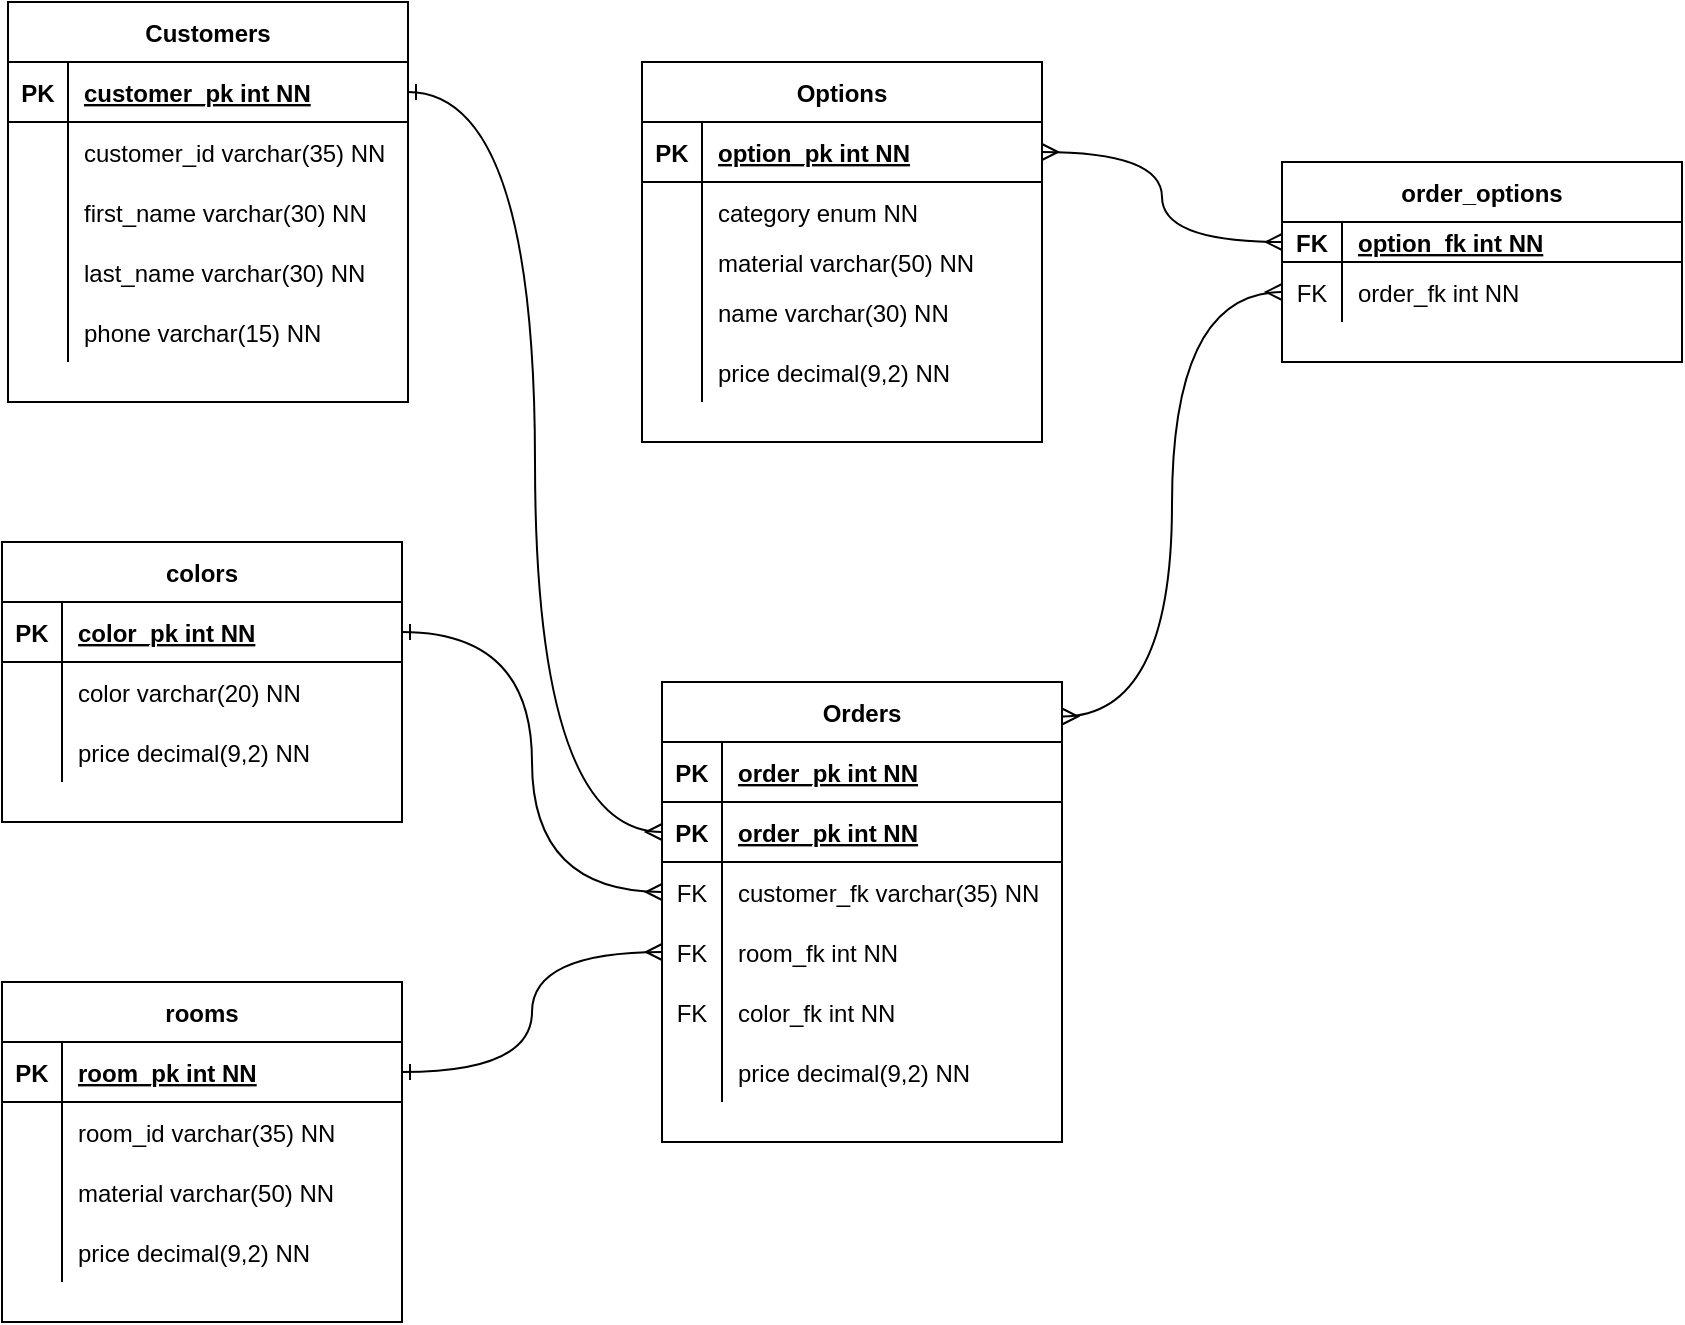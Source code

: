 <mxfile version="20.2.8" type="device"><diagram id="mC4-P3D0Hsh09kGKwibh" name="Page-1"><mxGraphModel dx="946" dy="578" grid="1" gridSize="10" guides="1" tooltips="1" connect="1" arrows="1" fold="1" page="1" pageScale="1" pageWidth="850" pageHeight="1100" math="0" shadow="0"><root><mxCell id="0"/><mxCell id="1" parent="0"/><mxCell id="D33m5kpRinV0KavxjKKS-1" value="Customers" style="shape=table;startSize=30;container=1;collapsible=1;childLayout=tableLayout;fixedRows=1;rowLines=0;fontStyle=1;align=center;resizeLast=1;" vertex="1" parent="1"><mxGeometry x="123" y="120" width="200" height="200" as="geometry"/></mxCell><mxCell id="D33m5kpRinV0KavxjKKS-2" value="" style="shape=tableRow;horizontal=0;startSize=0;swimlaneHead=0;swimlaneBody=0;fillColor=none;collapsible=0;dropTarget=0;points=[[0,0.5],[1,0.5]];portConstraint=eastwest;top=0;left=0;right=0;bottom=1;" vertex="1" parent="D33m5kpRinV0KavxjKKS-1"><mxGeometry y="30" width="200" height="30" as="geometry"/></mxCell><mxCell id="D33m5kpRinV0KavxjKKS-3" value="PK" style="shape=partialRectangle;connectable=0;fillColor=none;top=0;left=0;bottom=0;right=0;fontStyle=1;overflow=hidden;" vertex="1" parent="D33m5kpRinV0KavxjKKS-2"><mxGeometry width="30" height="30" as="geometry"><mxRectangle width="30" height="30" as="alternateBounds"/></mxGeometry></mxCell><mxCell id="D33m5kpRinV0KavxjKKS-4" value="customer_pk int NN" style="shape=partialRectangle;connectable=0;fillColor=none;top=0;left=0;bottom=0;right=0;align=left;spacingLeft=6;fontStyle=5;overflow=hidden;" vertex="1" parent="D33m5kpRinV0KavxjKKS-2"><mxGeometry x="30" width="170" height="30" as="geometry"><mxRectangle width="170" height="30" as="alternateBounds"/></mxGeometry></mxCell><mxCell id="D33m5kpRinV0KavxjKKS-5" value="" style="shape=tableRow;horizontal=0;startSize=0;swimlaneHead=0;swimlaneBody=0;fillColor=none;collapsible=0;dropTarget=0;points=[[0,0.5],[1,0.5]];portConstraint=eastwest;top=0;left=0;right=0;bottom=0;" vertex="1" parent="D33m5kpRinV0KavxjKKS-1"><mxGeometry y="60" width="200" height="30" as="geometry"/></mxCell><mxCell id="D33m5kpRinV0KavxjKKS-6" value="" style="shape=partialRectangle;connectable=0;fillColor=none;top=0;left=0;bottom=0;right=0;editable=1;overflow=hidden;" vertex="1" parent="D33m5kpRinV0KavxjKKS-5"><mxGeometry width="30" height="30" as="geometry"><mxRectangle width="30" height="30" as="alternateBounds"/></mxGeometry></mxCell><mxCell id="D33m5kpRinV0KavxjKKS-7" value="customer_id varchar(35) NN" style="shape=partialRectangle;connectable=0;fillColor=none;top=0;left=0;bottom=0;right=0;align=left;spacingLeft=6;overflow=hidden;" vertex="1" parent="D33m5kpRinV0KavxjKKS-5"><mxGeometry x="30" width="170" height="30" as="geometry"><mxRectangle width="170" height="30" as="alternateBounds"/></mxGeometry></mxCell><mxCell id="D33m5kpRinV0KavxjKKS-8" value="" style="shape=tableRow;horizontal=0;startSize=0;swimlaneHead=0;swimlaneBody=0;fillColor=none;collapsible=0;dropTarget=0;points=[[0,0.5],[1,0.5]];portConstraint=eastwest;top=0;left=0;right=0;bottom=0;" vertex="1" parent="D33m5kpRinV0KavxjKKS-1"><mxGeometry y="90" width="200" height="30" as="geometry"/></mxCell><mxCell id="D33m5kpRinV0KavxjKKS-9" value="" style="shape=partialRectangle;connectable=0;fillColor=none;top=0;left=0;bottom=0;right=0;editable=1;overflow=hidden;" vertex="1" parent="D33m5kpRinV0KavxjKKS-8"><mxGeometry width="30" height="30" as="geometry"><mxRectangle width="30" height="30" as="alternateBounds"/></mxGeometry></mxCell><mxCell id="D33m5kpRinV0KavxjKKS-10" value="first_name varchar(30) NN" style="shape=partialRectangle;connectable=0;fillColor=none;top=0;left=0;bottom=0;right=0;align=left;spacingLeft=6;overflow=hidden;" vertex="1" parent="D33m5kpRinV0KavxjKKS-8"><mxGeometry x="30" width="170" height="30" as="geometry"><mxRectangle width="170" height="30" as="alternateBounds"/></mxGeometry></mxCell><mxCell id="D33m5kpRinV0KavxjKKS-11" value="" style="shape=tableRow;horizontal=0;startSize=0;swimlaneHead=0;swimlaneBody=0;fillColor=none;collapsible=0;dropTarget=0;points=[[0,0.5],[1,0.5]];portConstraint=eastwest;top=0;left=0;right=0;bottom=0;" vertex="1" parent="D33m5kpRinV0KavxjKKS-1"><mxGeometry y="120" width="200" height="30" as="geometry"/></mxCell><mxCell id="D33m5kpRinV0KavxjKKS-12" value="" style="shape=partialRectangle;connectable=0;fillColor=none;top=0;left=0;bottom=0;right=0;editable=1;overflow=hidden;" vertex="1" parent="D33m5kpRinV0KavxjKKS-11"><mxGeometry width="30" height="30" as="geometry"><mxRectangle width="30" height="30" as="alternateBounds"/></mxGeometry></mxCell><mxCell id="D33m5kpRinV0KavxjKKS-13" value="last_name varchar(30) NN" style="shape=partialRectangle;connectable=0;fillColor=none;top=0;left=0;bottom=0;right=0;align=left;spacingLeft=6;overflow=hidden;" vertex="1" parent="D33m5kpRinV0KavxjKKS-11"><mxGeometry x="30" width="170" height="30" as="geometry"><mxRectangle width="170" height="30" as="alternateBounds"/></mxGeometry></mxCell><mxCell id="D33m5kpRinV0KavxjKKS-15" style="shape=tableRow;horizontal=0;startSize=0;swimlaneHead=0;swimlaneBody=0;fillColor=none;collapsible=0;dropTarget=0;points=[[0,0.5],[1,0.5]];portConstraint=eastwest;top=0;left=0;right=0;bottom=0;" vertex="1" parent="D33m5kpRinV0KavxjKKS-1"><mxGeometry y="150" width="200" height="30" as="geometry"/></mxCell><mxCell id="D33m5kpRinV0KavxjKKS-16" style="shape=partialRectangle;connectable=0;fillColor=none;top=0;left=0;bottom=0;right=0;editable=1;overflow=hidden;" vertex="1" parent="D33m5kpRinV0KavxjKKS-15"><mxGeometry width="30" height="30" as="geometry"><mxRectangle width="30" height="30" as="alternateBounds"/></mxGeometry></mxCell><mxCell id="D33m5kpRinV0KavxjKKS-17" value="phone varchar(15) NN" style="shape=partialRectangle;connectable=0;fillColor=none;top=0;left=0;bottom=0;right=0;align=left;spacingLeft=6;overflow=hidden;" vertex="1" parent="D33m5kpRinV0KavxjKKS-15"><mxGeometry x="30" width="170" height="30" as="geometry"><mxRectangle width="170" height="30" as="alternateBounds"/></mxGeometry></mxCell><mxCell id="D33m5kpRinV0KavxjKKS-18" value="colors" style="shape=table;startSize=30;container=1;collapsible=1;childLayout=tableLayout;fixedRows=1;rowLines=0;fontStyle=1;align=center;resizeLast=1;" vertex="1" parent="1"><mxGeometry x="120" y="390" width="200" height="140" as="geometry"/></mxCell><mxCell id="D33m5kpRinV0KavxjKKS-19" value="" style="shape=tableRow;horizontal=0;startSize=0;swimlaneHead=0;swimlaneBody=0;fillColor=none;collapsible=0;dropTarget=0;points=[[0,0.5],[1,0.5]];portConstraint=eastwest;top=0;left=0;right=0;bottom=1;" vertex="1" parent="D33m5kpRinV0KavxjKKS-18"><mxGeometry y="30" width="200" height="30" as="geometry"/></mxCell><mxCell id="D33m5kpRinV0KavxjKKS-20" value="PK" style="shape=partialRectangle;connectable=0;fillColor=none;top=0;left=0;bottom=0;right=0;fontStyle=1;overflow=hidden;" vertex="1" parent="D33m5kpRinV0KavxjKKS-19"><mxGeometry width="30" height="30" as="geometry"><mxRectangle width="30" height="30" as="alternateBounds"/></mxGeometry></mxCell><mxCell id="D33m5kpRinV0KavxjKKS-21" value="color_pk int NN" style="shape=partialRectangle;connectable=0;fillColor=none;top=0;left=0;bottom=0;right=0;align=left;spacingLeft=6;fontStyle=5;overflow=hidden;" vertex="1" parent="D33m5kpRinV0KavxjKKS-19"><mxGeometry x="30" width="170" height="30" as="geometry"><mxRectangle width="170" height="30" as="alternateBounds"/></mxGeometry></mxCell><mxCell id="D33m5kpRinV0KavxjKKS-22" value="" style="shape=tableRow;horizontal=0;startSize=0;swimlaneHead=0;swimlaneBody=0;fillColor=none;collapsible=0;dropTarget=0;points=[[0,0.5],[1,0.5]];portConstraint=eastwest;top=0;left=0;right=0;bottom=0;" vertex="1" parent="D33m5kpRinV0KavxjKKS-18"><mxGeometry y="60" width="200" height="30" as="geometry"/></mxCell><mxCell id="D33m5kpRinV0KavxjKKS-23" value="" style="shape=partialRectangle;connectable=0;fillColor=none;top=0;left=0;bottom=0;right=0;editable=1;overflow=hidden;" vertex="1" parent="D33m5kpRinV0KavxjKKS-22"><mxGeometry width="30" height="30" as="geometry"><mxRectangle width="30" height="30" as="alternateBounds"/></mxGeometry></mxCell><mxCell id="D33m5kpRinV0KavxjKKS-24" value="color varchar(20) NN" style="shape=partialRectangle;connectable=0;fillColor=none;top=0;left=0;bottom=0;right=0;align=left;spacingLeft=6;overflow=hidden;" vertex="1" parent="D33m5kpRinV0KavxjKKS-22"><mxGeometry x="30" width="170" height="30" as="geometry"><mxRectangle width="170" height="30" as="alternateBounds"/></mxGeometry></mxCell><mxCell id="D33m5kpRinV0KavxjKKS-25" value="" style="shape=tableRow;horizontal=0;startSize=0;swimlaneHead=0;swimlaneBody=0;fillColor=none;collapsible=0;dropTarget=0;points=[[0,0.5],[1,0.5]];portConstraint=eastwest;top=0;left=0;right=0;bottom=0;" vertex="1" parent="D33m5kpRinV0KavxjKKS-18"><mxGeometry y="90" width="200" height="30" as="geometry"/></mxCell><mxCell id="D33m5kpRinV0KavxjKKS-26" value="" style="shape=partialRectangle;connectable=0;fillColor=none;top=0;left=0;bottom=0;right=0;editable=1;overflow=hidden;" vertex="1" parent="D33m5kpRinV0KavxjKKS-25"><mxGeometry width="30" height="30" as="geometry"><mxRectangle width="30" height="30" as="alternateBounds"/></mxGeometry></mxCell><mxCell id="D33m5kpRinV0KavxjKKS-27" value="price decimal(9,2) NN" style="shape=partialRectangle;connectable=0;fillColor=none;top=0;left=0;bottom=0;right=0;align=left;spacingLeft=6;overflow=hidden;" vertex="1" parent="D33m5kpRinV0KavxjKKS-25"><mxGeometry x="30" width="170" height="30" as="geometry"><mxRectangle width="170" height="30" as="alternateBounds"/></mxGeometry></mxCell><mxCell id="D33m5kpRinV0KavxjKKS-34" value="rooms" style="shape=table;startSize=30;container=1;collapsible=1;childLayout=tableLayout;fixedRows=1;rowLines=0;fontStyle=1;align=center;resizeLast=1;" vertex="1" parent="1"><mxGeometry x="120" y="610" width="200" height="170" as="geometry"/></mxCell><mxCell id="D33m5kpRinV0KavxjKKS-35" value="" style="shape=tableRow;horizontal=0;startSize=0;swimlaneHead=0;swimlaneBody=0;fillColor=none;collapsible=0;dropTarget=0;points=[[0,0.5],[1,0.5]];portConstraint=eastwest;top=0;left=0;right=0;bottom=1;" vertex="1" parent="D33m5kpRinV0KavxjKKS-34"><mxGeometry y="30" width="200" height="30" as="geometry"/></mxCell><mxCell id="D33m5kpRinV0KavxjKKS-36" value="PK" style="shape=partialRectangle;connectable=0;fillColor=none;top=0;left=0;bottom=0;right=0;fontStyle=1;overflow=hidden;" vertex="1" parent="D33m5kpRinV0KavxjKKS-35"><mxGeometry width="30" height="30" as="geometry"><mxRectangle width="30" height="30" as="alternateBounds"/></mxGeometry></mxCell><mxCell id="D33m5kpRinV0KavxjKKS-37" value="room_pk int NN" style="shape=partialRectangle;connectable=0;fillColor=none;top=0;left=0;bottom=0;right=0;align=left;spacingLeft=6;fontStyle=5;overflow=hidden;" vertex="1" parent="D33m5kpRinV0KavxjKKS-35"><mxGeometry x="30" width="170" height="30" as="geometry"><mxRectangle width="170" height="30" as="alternateBounds"/></mxGeometry></mxCell><mxCell id="D33m5kpRinV0KavxjKKS-38" value="" style="shape=tableRow;horizontal=0;startSize=0;swimlaneHead=0;swimlaneBody=0;fillColor=none;collapsible=0;dropTarget=0;points=[[0,0.5],[1,0.5]];portConstraint=eastwest;top=0;left=0;right=0;bottom=0;" vertex="1" parent="D33m5kpRinV0KavxjKKS-34"><mxGeometry y="60" width="200" height="30" as="geometry"/></mxCell><mxCell id="D33m5kpRinV0KavxjKKS-39" value="" style="shape=partialRectangle;connectable=0;fillColor=none;top=0;left=0;bottom=0;right=0;editable=1;overflow=hidden;" vertex="1" parent="D33m5kpRinV0KavxjKKS-38"><mxGeometry width="30" height="30" as="geometry"><mxRectangle width="30" height="30" as="alternateBounds"/></mxGeometry></mxCell><mxCell id="D33m5kpRinV0KavxjKKS-40" value="room_id varchar(35) NN" style="shape=partialRectangle;connectable=0;fillColor=none;top=0;left=0;bottom=0;right=0;align=left;spacingLeft=6;overflow=hidden;" vertex="1" parent="D33m5kpRinV0KavxjKKS-38"><mxGeometry x="30" width="170" height="30" as="geometry"><mxRectangle width="170" height="30" as="alternateBounds"/></mxGeometry></mxCell><mxCell id="D33m5kpRinV0KavxjKKS-41" value="" style="shape=tableRow;horizontal=0;startSize=0;swimlaneHead=0;swimlaneBody=0;fillColor=none;collapsible=0;dropTarget=0;points=[[0,0.5],[1,0.5]];portConstraint=eastwest;top=0;left=0;right=0;bottom=0;" vertex="1" parent="D33m5kpRinV0KavxjKKS-34"><mxGeometry y="90" width="200" height="30" as="geometry"/></mxCell><mxCell id="D33m5kpRinV0KavxjKKS-42" value="" style="shape=partialRectangle;connectable=0;fillColor=none;top=0;left=0;bottom=0;right=0;editable=1;overflow=hidden;" vertex="1" parent="D33m5kpRinV0KavxjKKS-41"><mxGeometry width="30" height="30" as="geometry"><mxRectangle width="30" height="30" as="alternateBounds"/></mxGeometry></mxCell><mxCell id="D33m5kpRinV0KavxjKKS-43" value="material varchar(50) NN" style="shape=partialRectangle;connectable=0;fillColor=none;top=0;left=0;bottom=0;right=0;align=left;spacingLeft=6;overflow=hidden;" vertex="1" parent="D33m5kpRinV0KavxjKKS-41"><mxGeometry x="30" width="170" height="30" as="geometry"><mxRectangle width="170" height="30" as="alternateBounds"/></mxGeometry></mxCell><mxCell id="D33m5kpRinV0KavxjKKS-44" value="" style="shape=tableRow;horizontal=0;startSize=0;swimlaneHead=0;swimlaneBody=0;fillColor=none;collapsible=0;dropTarget=0;points=[[0,0.5],[1,0.5]];portConstraint=eastwest;top=0;left=0;right=0;bottom=0;" vertex="1" parent="D33m5kpRinV0KavxjKKS-34"><mxGeometry y="120" width="200" height="30" as="geometry"/></mxCell><mxCell id="D33m5kpRinV0KavxjKKS-45" value="" style="shape=partialRectangle;connectable=0;fillColor=none;top=0;left=0;bottom=0;right=0;editable=1;overflow=hidden;" vertex="1" parent="D33m5kpRinV0KavxjKKS-44"><mxGeometry width="30" height="30" as="geometry"><mxRectangle width="30" height="30" as="alternateBounds"/></mxGeometry></mxCell><mxCell id="D33m5kpRinV0KavxjKKS-46" value="price decimal(9,2) NN" style="shape=partialRectangle;connectable=0;fillColor=none;top=0;left=0;bottom=0;right=0;align=left;spacingLeft=6;overflow=hidden;" vertex="1" parent="D33m5kpRinV0KavxjKKS-44"><mxGeometry x="30" width="170" height="30" as="geometry"><mxRectangle width="170" height="30" as="alternateBounds"/></mxGeometry></mxCell><mxCell id="D33m5kpRinV0KavxjKKS-50" value="Options" style="shape=table;startSize=30;container=1;collapsible=1;childLayout=tableLayout;fixedRows=1;rowLines=0;fontStyle=1;align=center;resizeLast=1;" vertex="1" parent="1"><mxGeometry x="440" y="150" width="200" height="190" as="geometry"/></mxCell><mxCell id="D33m5kpRinV0KavxjKKS-51" value="" style="shape=tableRow;horizontal=0;startSize=0;swimlaneHead=0;swimlaneBody=0;fillColor=none;collapsible=0;dropTarget=0;points=[[0,0.5],[1,0.5]];portConstraint=eastwest;top=0;left=0;right=0;bottom=1;" vertex="1" parent="D33m5kpRinV0KavxjKKS-50"><mxGeometry y="30" width="200" height="30" as="geometry"/></mxCell><mxCell id="D33m5kpRinV0KavxjKKS-52" value="PK" style="shape=partialRectangle;connectable=0;fillColor=none;top=0;left=0;bottom=0;right=0;fontStyle=1;overflow=hidden;" vertex="1" parent="D33m5kpRinV0KavxjKKS-51"><mxGeometry width="30" height="30" as="geometry"><mxRectangle width="30" height="30" as="alternateBounds"/></mxGeometry></mxCell><mxCell id="D33m5kpRinV0KavxjKKS-53" value="option_pk int NN" style="shape=partialRectangle;connectable=0;fillColor=none;top=0;left=0;bottom=0;right=0;align=left;spacingLeft=6;fontStyle=5;overflow=hidden;" vertex="1" parent="D33m5kpRinV0KavxjKKS-51"><mxGeometry x="30" width="170" height="30" as="geometry"><mxRectangle width="170" height="30" as="alternateBounds"/></mxGeometry></mxCell><mxCell id="D33m5kpRinV0KavxjKKS-54" value="" style="shape=tableRow;horizontal=0;startSize=0;swimlaneHead=0;swimlaneBody=0;fillColor=none;collapsible=0;dropTarget=0;points=[[0,0.5],[1,0.5]];portConstraint=eastwest;top=0;left=0;right=0;bottom=0;" vertex="1" parent="D33m5kpRinV0KavxjKKS-50"><mxGeometry y="60" width="200" height="30" as="geometry"/></mxCell><mxCell id="D33m5kpRinV0KavxjKKS-55" value="" style="shape=partialRectangle;connectable=0;fillColor=none;top=0;left=0;bottom=0;right=0;editable=1;overflow=hidden;" vertex="1" parent="D33m5kpRinV0KavxjKKS-54"><mxGeometry width="30" height="30" as="geometry"><mxRectangle width="30" height="30" as="alternateBounds"/></mxGeometry></mxCell><mxCell id="D33m5kpRinV0KavxjKKS-56" value="category enum NN" style="shape=partialRectangle;connectable=0;fillColor=none;top=0;left=0;bottom=0;right=0;align=left;spacingLeft=6;overflow=hidden;" vertex="1" parent="D33m5kpRinV0KavxjKKS-54"><mxGeometry x="30" width="170" height="30" as="geometry"><mxRectangle width="170" height="30" as="alternateBounds"/></mxGeometry></mxCell><mxCell id="D33m5kpRinV0KavxjKKS-57" value="" style="shape=tableRow;horizontal=0;startSize=0;swimlaneHead=0;swimlaneBody=0;fillColor=none;collapsible=0;dropTarget=0;points=[[0,0.5],[1,0.5]];portConstraint=eastwest;top=0;left=0;right=0;bottom=0;" vertex="1" parent="D33m5kpRinV0KavxjKKS-50"><mxGeometry y="90" width="200" height="20" as="geometry"/></mxCell><mxCell id="D33m5kpRinV0KavxjKKS-58" value="" style="shape=partialRectangle;connectable=0;fillColor=none;top=0;left=0;bottom=0;right=0;editable=1;overflow=hidden;" vertex="1" parent="D33m5kpRinV0KavxjKKS-57"><mxGeometry width="30" height="20" as="geometry"><mxRectangle width="30" height="20" as="alternateBounds"/></mxGeometry></mxCell><mxCell id="D33m5kpRinV0KavxjKKS-59" value="material varchar(50) NN" style="shape=partialRectangle;connectable=0;fillColor=none;top=0;left=0;bottom=0;right=0;align=left;spacingLeft=6;overflow=hidden;" vertex="1" parent="D33m5kpRinV0KavxjKKS-57"><mxGeometry x="30" width="170" height="20" as="geometry"><mxRectangle width="170" height="20" as="alternateBounds"/></mxGeometry></mxCell><mxCell id="D33m5kpRinV0KavxjKKS-60" value="" style="shape=tableRow;horizontal=0;startSize=0;swimlaneHead=0;swimlaneBody=0;fillColor=none;collapsible=0;dropTarget=0;points=[[0,0.5],[1,0.5]];portConstraint=eastwest;top=0;left=0;right=0;bottom=0;" vertex="1" parent="D33m5kpRinV0KavxjKKS-50"><mxGeometry y="110" width="200" height="30" as="geometry"/></mxCell><mxCell id="D33m5kpRinV0KavxjKKS-61" value="" style="shape=partialRectangle;connectable=0;fillColor=none;top=0;left=0;bottom=0;right=0;editable=1;overflow=hidden;" vertex="1" parent="D33m5kpRinV0KavxjKKS-60"><mxGeometry width="30" height="30" as="geometry"><mxRectangle width="30" height="30" as="alternateBounds"/></mxGeometry></mxCell><mxCell id="D33m5kpRinV0KavxjKKS-62" value="name varchar(30) NN" style="shape=partialRectangle;connectable=0;fillColor=none;top=0;left=0;bottom=0;right=0;align=left;spacingLeft=6;overflow=hidden;" vertex="1" parent="D33m5kpRinV0KavxjKKS-60"><mxGeometry x="30" width="170" height="30" as="geometry"><mxRectangle width="170" height="30" as="alternateBounds"/></mxGeometry></mxCell><mxCell id="D33m5kpRinV0KavxjKKS-63" style="shape=tableRow;horizontal=0;startSize=0;swimlaneHead=0;swimlaneBody=0;fillColor=none;collapsible=0;dropTarget=0;points=[[0,0.5],[1,0.5]];portConstraint=eastwest;top=0;left=0;right=0;bottom=0;" vertex="1" parent="D33m5kpRinV0KavxjKKS-50"><mxGeometry y="140" width="200" height="30" as="geometry"/></mxCell><mxCell id="D33m5kpRinV0KavxjKKS-64" style="shape=partialRectangle;connectable=0;fillColor=none;top=0;left=0;bottom=0;right=0;editable=1;overflow=hidden;" vertex="1" parent="D33m5kpRinV0KavxjKKS-63"><mxGeometry width="30" height="30" as="geometry"><mxRectangle width="30" height="30" as="alternateBounds"/></mxGeometry></mxCell><mxCell id="D33m5kpRinV0KavxjKKS-65" value="price decimal(9,2) NN" style="shape=partialRectangle;connectable=0;fillColor=none;top=0;left=0;bottom=0;right=0;align=left;spacingLeft=6;overflow=hidden;" vertex="1" parent="D33m5kpRinV0KavxjKKS-63"><mxGeometry x="30" width="170" height="30" as="geometry"><mxRectangle width="170" height="30" as="alternateBounds"/></mxGeometry></mxCell><mxCell id="D33m5kpRinV0KavxjKKS-66" value="order_options" style="shape=table;startSize=30;container=1;collapsible=1;childLayout=tableLayout;fixedRows=1;rowLines=0;fontStyle=1;align=center;resizeLast=1;" vertex="1" parent="1"><mxGeometry x="760" y="200" width="200" height="100" as="geometry"/></mxCell><mxCell id="D33m5kpRinV0KavxjKKS-67" value="" style="shape=tableRow;horizontal=0;startSize=0;swimlaneHead=0;swimlaneBody=0;fillColor=none;collapsible=0;dropTarget=0;points=[[0,0.5],[1,0.5]];portConstraint=eastwest;top=0;left=0;right=0;bottom=1;" vertex="1" parent="D33m5kpRinV0KavxjKKS-66"><mxGeometry y="30" width="200" height="20" as="geometry"/></mxCell><mxCell id="D33m5kpRinV0KavxjKKS-68" value="FK" style="shape=partialRectangle;connectable=0;fillColor=none;top=0;left=0;bottom=0;right=0;fontStyle=1;overflow=hidden;" vertex="1" parent="D33m5kpRinV0KavxjKKS-67"><mxGeometry width="30" height="20" as="geometry"><mxRectangle width="30" height="20" as="alternateBounds"/></mxGeometry></mxCell><mxCell id="D33m5kpRinV0KavxjKKS-69" value="option_fk int NN" style="shape=partialRectangle;connectable=0;fillColor=none;top=0;left=0;bottom=0;right=0;align=left;spacingLeft=6;fontStyle=5;overflow=hidden;" vertex="1" parent="D33m5kpRinV0KavxjKKS-67"><mxGeometry x="30" width="170" height="20" as="geometry"><mxRectangle width="170" height="20" as="alternateBounds"/></mxGeometry></mxCell><mxCell id="D33m5kpRinV0KavxjKKS-73" value="" style="shape=tableRow;horizontal=0;startSize=0;swimlaneHead=0;swimlaneBody=0;fillColor=none;collapsible=0;dropTarget=0;points=[[0,0.5],[1,0.5]];portConstraint=eastwest;top=0;left=0;right=0;bottom=0;" vertex="1" parent="D33m5kpRinV0KavxjKKS-66"><mxGeometry y="50" width="200" height="30" as="geometry"/></mxCell><mxCell id="D33m5kpRinV0KavxjKKS-74" value="FK" style="shape=partialRectangle;connectable=0;fillColor=none;top=0;left=0;bottom=0;right=0;editable=1;overflow=hidden;" vertex="1" parent="D33m5kpRinV0KavxjKKS-73"><mxGeometry width="30" height="30" as="geometry"><mxRectangle width="30" height="30" as="alternateBounds"/></mxGeometry></mxCell><mxCell id="D33m5kpRinV0KavxjKKS-75" value="order_fk int NN" style="shape=partialRectangle;connectable=0;fillColor=none;top=0;left=0;bottom=0;right=0;align=left;spacingLeft=6;overflow=hidden;" vertex="1" parent="D33m5kpRinV0KavxjKKS-73"><mxGeometry x="30" width="170" height="30" as="geometry"><mxRectangle width="170" height="30" as="alternateBounds"/></mxGeometry></mxCell><mxCell id="D33m5kpRinV0KavxjKKS-76" value="Orders" style="shape=table;startSize=30;container=1;collapsible=1;childLayout=tableLayout;fixedRows=1;rowLines=0;fontStyle=1;align=center;resizeLast=1;" vertex="1" parent="1"><mxGeometry x="450" y="460" width="200" height="230" as="geometry"/></mxCell><mxCell id="D33m5kpRinV0KavxjKKS-102" value="" style="shape=tableRow;horizontal=0;startSize=0;swimlaneHead=0;swimlaneBody=0;fillColor=none;collapsible=0;dropTarget=0;points=[[0,0.5],[1,0.5]];portConstraint=eastwest;top=0;left=0;right=0;bottom=1;" vertex="1" parent="D33m5kpRinV0KavxjKKS-76"><mxGeometry y="30" width="200" height="30" as="geometry"/></mxCell><mxCell id="D33m5kpRinV0KavxjKKS-103" value="PK" style="shape=partialRectangle;connectable=0;fillColor=none;top=0;left=0;bottom=0;right=0;fontStyle=1;overflow=hidden;" vertex="1" parent="D33m5kpRinV0KavxjKKS-102"><mxGeometry width="30" height="30" as="geometry"><mxRectangle width="30" height="30" as="alternateBounds"/></mxGeometry></mxCell><mxCell id="D33m5kpRinV0KavxjKKS-104" value="order_pk int NN" style="shape=partialRectangle;connectable=0;fillColor=none;top=0;left=0;bottom=0;right=0;align=left;spacingLeft=6;fontStyle=5;overflow=hidden;" vertex="1" parent="D33m5kpRinV0KavxjKKS-102"><mxGeometry x="30" width="170" height="30" as="geometry"><mxRectangle width="170" height="30" as="alternateBounds"/></mxGeometry></mxCell><mxCell id="D33m5kpRinV0KavxjKKS-77" value="" style="shape=tableRow;horizontal=0;startSize=0;swimlaneHead=0;swimlaneBody=0;fillColor=none;collapsible=0;dropTarget=0;points=[[0,0.5],[1,0.5]];portConstraint=eastwest;top=0;left=0;right=0;bottom=1;" vertex="1" parent="D33m5kpRinV0KavxjKKS-76"><mxGeometry y="60" width="200" height="30" as="geometry"/></mxCell><mxCell id="D33m5kpRinV0KavxjKKS-78" value="PK" style="shape=partialRectangle;connectable=0;fillColor=none;top=0;left=0;bottom=0;right=0;fontStyle=1;overflow=hidden;" vertex="1" parent="D33m5kpRinV0KavxjKKS-77"><mxGeometry width="30" height="30" as="geometry"><mxRectangle width="30" height="30" as="alternateBounds"/></mxGeometry></mxCell><mxCell id="D33m5kpRinV0KavxjKKS-79" value="order_pk int NN" style="shape=partialRectangle;connectable=0;fillColor=none;top=0;left=0;bottom=0;right=0;align=left;spacingLeft=6;fontStyle=5;overflow=hidden;" vertex="1" parent="D33m5kpRinV0KavxjKKS-77"><mxGeometry x="30" width="170" height="30" as="geometry"><mxRectangle width="170" height="30" as="alternateBounds"/></mxGeometry></mxCell><mxCell id="D33m5kpRinV0KavxjKKS-80" value="" style="shape=tableRow;horizontal=0;startSize=0;swimlaneHead=0;swimlaneBody=0;fillColor=none;collapsible=0;dropTarget=0;points=[[0,0.5],[1,0.5]];portConstraint=eastwest;top=0;left=0;right=0;bottom=0;" vertex="1" parent="D33m5kpRinV0KavxjKKS-76"><mxGeometry y="90" width="200" height="30" as="geometry"/></mxCell><mxCell id="D33m5kpRinV0KavxjKKS-81" value="FK" style="shape=partialRectangle;connectable=0;fillColor=none;top=0;left=0;bottom=0;right=0;editable=1;overflow=hidden;" vertex="1" parent="D33m5kpRinV0KavxjKKS-80"><mxGeometry width="30" height="30" as="geometry"><mxRectangle width="30" height="30" as="alternateBounds"/></mxGeometry></mxCell><mxCell id="D33m5kpRinV0KavxjKKS-82" value="customer_fk varchar(35) NN" style="shape=partialRectangle;connectable=0;fillColor=none;top=0;left=0;bottom=0;right=0;align=left;spacingLeft=6;overflow=hidden;" vertex="1" parent="D33m5kpRinV0KavxjKKS-80"><mxGeometry x="30" width="170" height="30" as="geometry"><mxRectangle width="170" height="30" as="alternateBounds"/></mxGeometry></mxCell><mxCell id="D33m5kpRinV0KavxjKKS-83" value="" style="shape=tableRow;horizontal=0;startSize=0;swimlaneHead=0;swimlaneBody=0;fillColor=none;collapsible=0;dropTarget=0;points=[[0,0.5],[1,0.5]];portConstraint=eastwest;top=0;left=0;right=0;bottom=0;" vertex="1" parent="D33m5kpRinV0KavxjKKS-76"><mxGeometry y="120" width="200" height="30" as="geometry"/></mxCell><mxCell id="D33m5kpRinV0KavxjKKS-84" value="FK" style="shape=partialRectangle;connectable=0;fillColor=none;top=0;left=0;bottom=0;right=0;editable=1;overflow=hidden;" vertex="1" parent="D33m5kpRinV0KavxjKKS-83"><mxGeometry width="30" height="30" as="geometry"><mxRectangle width="30" height="30" as="alternateBounds"/></mxGeometry></mxCell><mxCell id="D33m5kpRinV0KavxjKKS-85" value="room_fk int NN" style="shape=partialRectangle;connectable=0;fillColor=none;top=0;left=0;bottom=0;right=0;align=left;spacingLeft=6;overflow=hidden;" vertex="1" parent="D33m5kpRinV0KavxjKKS-83"><mxGeometry x="30" width="170" height="30" as="geometry"><mxRectangle width="170" height="30" as="alternateBounds"/></mxGeometry></mxCell><mxCell id="D33m5kpRinV0KavxjKKS-86" value="" style="shape=tableRow;horizontal=0;startSize=0;swimlaneHead=0;swimlaneBody=0;fillColor=none;collapsible=0;dropTarget=0;points=[[0,0.5],[1,0.5]];portConstraint=eastwest;top=0;left=0;right=0;bottom=0;" vertex="1" parent="D33m5kpRinV0KavxjKKS-76"><mxGeometry y="150" width="200" height="30" as="geometry"/></mxCell><mxCell id="D33m5kpRinV0KavxjKKS-87" value="FK" style="shape=partialRectangle;connectable=0;fillColor=none;top=0;left=0;bottom=0;right=0;editable=1;overflow=hidden;" vertex="1" parent="D33m5kpRinV0KavxjKKS-86"><mxGeometry width="30" height="30" as="geometry"><mxRectangle width="30" height="30" as="alternateBounds"/></mxGeometry></mxCell><mxCell id="D33m5kpRinV0KavxjKKS-88" value="color_fk int NN" style="shape=partialRectangle;connectable=0;fillColor=none;top=0;left=0;bottom=0;right=0;align=left;spacingLeft=6;overflow=hidden;" vertex="1" parent="D33m5kpRinV0KavxjKKS-86"><mxGeometry x="30" width="170" height="30" as="geometry"><mxRectangle width="170" height="30" as="alternateBounds"/></mxGeometry></mxCell><mxCell id="D33m5kpRinV0KavxjKKS-89" style="shape=tableRow;horizontal=0;startSize=0;swimlaneHead=0;swimlaneBody=0;fillColor=none;collapsible=0;dropTarget=0;points=[[0,0.5],[1,0.5]];portConstraint=eastwest;top=0;left=0;right=0;bottom=0;" vertex="1" parent="D33m5kpRinV0KavxjKKS-76"><mxGeometry y="180" width="200" height="30" as="geometry"/></mxCell><mxCell id="D33m5kpRinV0KavxjKKS-90" style="shape=partialRectangle;connectable=0;fillColor=none;top=0;left=0;bottom=0;right=0;editable=1;overflow=hidden;" vertex="1" parent="D33m5kpRinV0KavxjKKS-89"><mxGeometry width="30" height="30" as="geometry"><mxRectangle width="30" height="30" as="alternateBounds"/></mxGeometry></mxCell><mxCell id="D33m5kpRinV0KavxjKKS-91" value="price decimal(9,2) NN" style="shape=partialRectangle;connectable=0;fillColor=none;top=0;left=0;bottom=0;right=0;align=left;spacingLeft=6;overflow=hidden;" vertex="1" parent="D33m5kpRinV0KavxjKKS-89"><mxGeometry x="30" width="170" height="30" as="geometry"><mxRectangle width="170" height="30" as="alternateBounds"/></mxGeometry></mxCell><mxCell id="D33m5kpRinV0KavxjKKS-95" style="edgeStyle=orthogonalEdgeStyle;curved=1;rounded=0;orthogonalLoop=1;jettySize=auto;html=1;entryX=0;entryY=0.5;entryDx=0;entryDy=0;" edge="1" parent="1" source="D33m5kpRinV0KavxjKKS-51" target="D33m5kpRinV0KavxjKKS-70"><mxGeometry relative="1" as="geometry"/></mxCell><mxCell id="D33m5kpRinV0KavxjKKS-96" style="edgeStyle=orthogonalEdgeStyle;curved=1;rounded=0;orthogonalLoop=1;jettySize=auto;html=1;exitX=1;exitY=0.5;exitDx=0;exitDy=0;entryX=0;entryY=0.5;entryDx=0;entryDy=0;startArrow=ERmany;startFill=0;endArrow=ERmany;endFill=0;" edge="1" parent="1" source="D33m5kpRinV0KavxjKKS-51" target="D33m5kpRinV0KavxjKKS-67"><mxGeometry relative="1" as="geometry"/></mxCell><mxCell id="D33m5kpRinV0KavxjKKS-98" style="edgeStyle=orthogonalEdgeStyle;curved=1;rounded=0;orthogonalLoop=1;jettySize=auto;html=1;exitX=0;exitY=0.5;exitDx=0;exitDy=0;entryX=1;entryY=0.075;entryDx=0;entryDy=0;entryPerimeter=0;startArrow=ERmany;startFill=0;endArrow=ERmany;endFill=0;" edge="1" parent="1" source="D33m5kpRinV0KavxjKKS-73" target="D33m5kpRinV0KavxjKKS-76"><mxGeometry relative="1" as="geometry"/></mxCell><mxCell id="D33m5kpRinV0KavxjKKS-99" style="edgeStyle=orthogonalEdgeStyle;curved=1;rounded=0;orthogonalLoop=1;jettySize=auto;html=1;exitX=0;exitY=0.5;exitDx=0;exitDy=0;entryX=1;entryY=0.5;entryDx=0;entryDy=0;startArrow=ERmany;startFill=0;endArrow=ERone;endFill=0;" edge="1" parent="1" source="D33m5kpRinV0KavxjKKS-77" target="D33m5kpRinV0KavxjKKS-2"><mxGeometry relative="1" as="geometry"/></mxCell><mxCell id="D33m5kpRinV0KavxjKKS-100" style="edgeStyle=orthogonalEdgeStyle;curved=1;rounded=0;orthogonalLoop=1;jettySize=auto;html=1;exitX=0;exitY=0.5;exitDx=0;exitDy=0;entryX=1;entryY=0.5;entryDx=0;entryDy=0;endArrow=ERone;endFill=0;startArrow=ERmany;startFill=0;" edge="1" parent="1" source="D33m5kpRinV0KavxjKKS-80" target="D33m5kpRinV0KavxjKKS-19"><mxGeometry relative="1" as="geometry"/></mxCell><mxCell id="D33m5kpRinV0KavxjKKS-101" style="edgeStyle=orthogonalEdgeStyle;curved=1;rounded=0;orthogonalLoop=1;jettySize=auto;html=1;exitX=0;exitY=0.5;exitDx=0;exitDy=0;entryX=1;entryY=0.5;entryDx=0;entryDy=0;endArrow=ERone;endFill=0;startArrow=ERmany;startFill=0;" edge="1" parent="1" source="D33m5kpRinV0KavxjKKS-83" target="D33m5kpRinV0KavxjKKS-35"><mxGeometry relative="1" as="geometry"/></mxCell></root></mxGraphModel></diagram></mxfile>